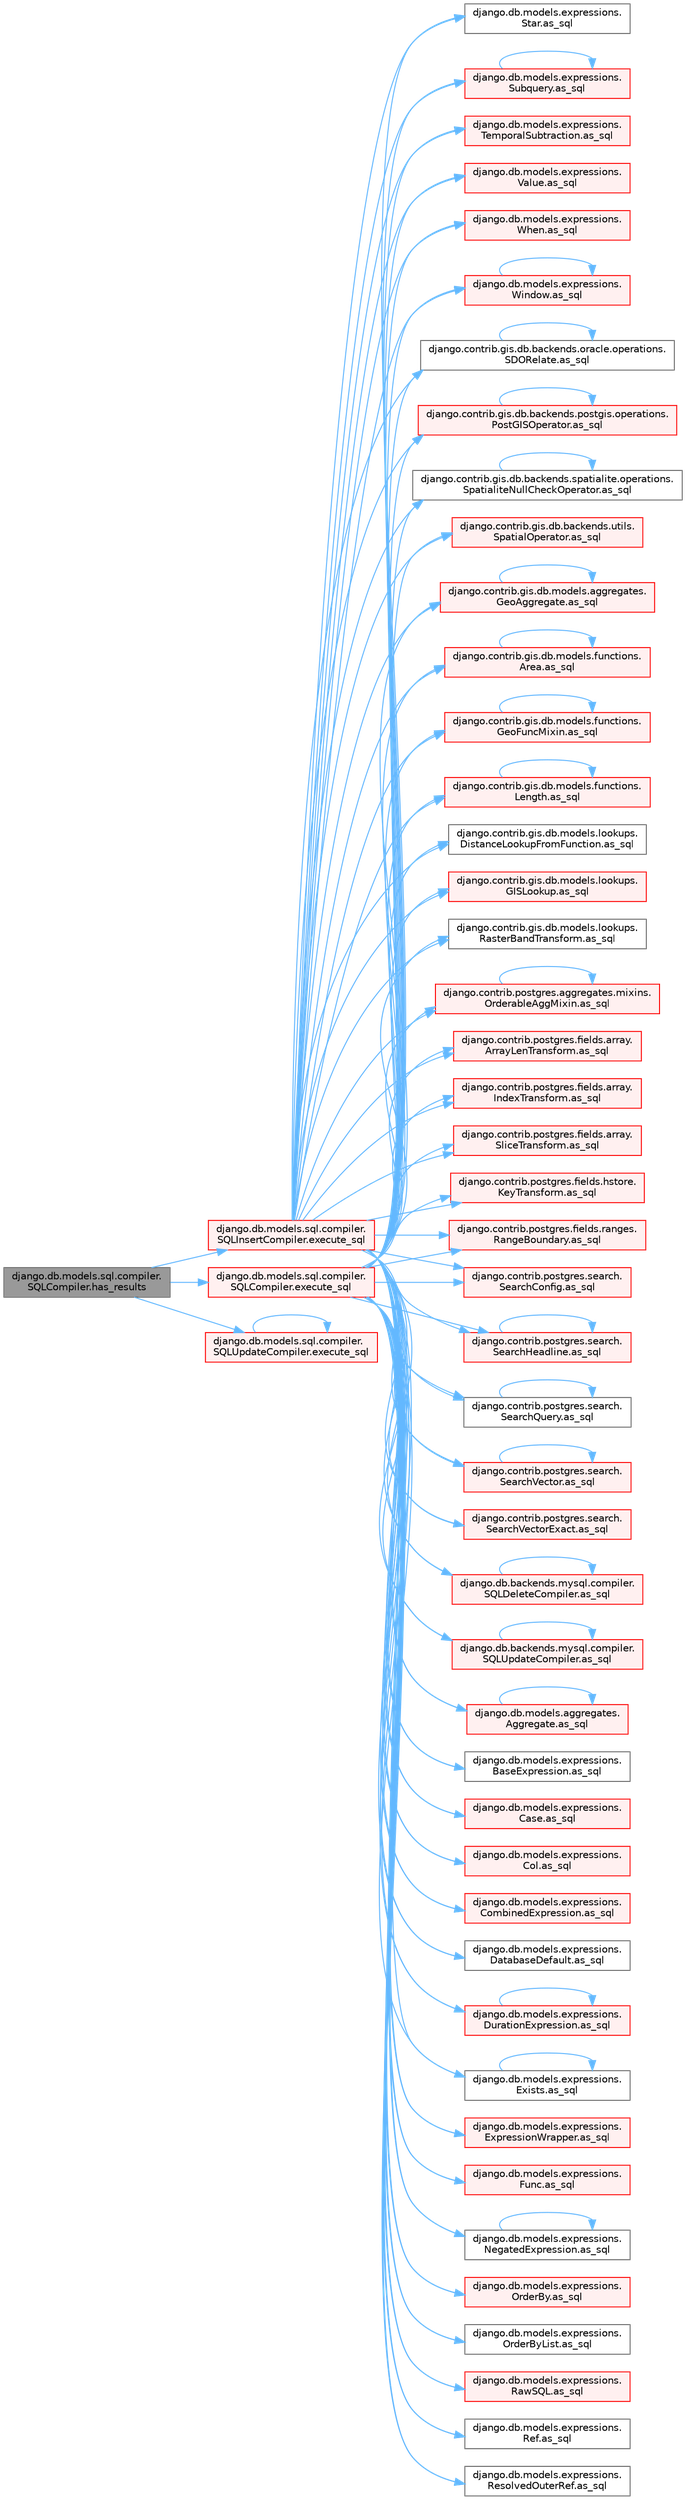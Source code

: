 digraph "django.db.models.sql.compiler.SQLCompiler.has_results"
{
 // LATEX_PDF_SIZE
  bgcolor="transparent";
  edge [fontname=Helvetica,fontsize=10,labelfontname=Helvetica,labelfontsize=10];
  node [fontname=Helvetica,fontsize=10,shape=box,height=0.2,width=0.4];
  rankdir="LR";
  Node1 [id="Node000001",label="django.db.models.sql.compiler.\lSQLCompiler.has_results",height=0.2,width=0.4,color="gray40", fillcolor="grey60", style="filled", fontcolor="black",tooltip=" "];
  Node1 -> Node2 [id="edge1_Node000001_Node000002",color="steelblue1",style="solid",tooltip=" "];
  Node2 [id="Node000002",label="django.db.models.sql.compiler.\lSQLCompiler.execute_sql",height=0.2,width=0.4,color="red", fillcolor="#FFF0F0", style="filled",URL="$classdjango_1_1db_1_1models_1_1sql_1_1compiler_1_1_s_q_l_compiler.html#a07cbbc7958a72203f8ebe9ba29b9356f",tooltip=" "];
  Node2 -> Node3 [id="edge2_Node000002_Node000003",color="steelblue1",style="solid",tooltip=" "];
  Node3 [id="Node000003",label="django.contrib.gis.db.backends.oracle.operations.\lSDORelate.as_sql",height=0.2,width=0.4,color="grey40", fillcolor="white", style="filled",URL="$classdjango_1_1contrib_1_1gis_1_1db_1_1backends_1_1oracle_1_1operations_1_1_s_d_o_relate.html#a94a46f8ba923b89907f5cd3e302cf785",tooltip=" "];
  Node3 -> Node3 [id="edge3_Node000003_Node000003",color="steelblue1",style="solid",tooltip=" "];
  Node2 -> Node4 [id="edge4_Node000002_Node000004",color="steelblue1",style="solid",tooltip=" "];
  Node4 [id="Node000004",label="django.contrib.gis.db.backends.postgis.operations.\lPostGISOperator.as_sql",height=0.2,width=0.4,color="red", fillcolor="#FFF0F0", style="filled",URL="$classdjango_1_1contrib_1_1gis_1_1db_1_1backends_1_1postgis_1_1operations_1_1_post_g_i_s_operator.html#aa35b834f6a2671b6a8f833dc68189fa9",tooltip=" "];
  Node4 -> Node4 [id="edge5_Node000004_Node000004",color="steelblue1",style="solid",tooltip=" "];
  Node2 -> Node7 [id="edge6_Node000002_Node000007",color="steelblue1",style="solid",tooltip=" "];
  Node7 [id="Node000007",label="django.contrib.gis.db.backends.spatialite.operations.\lSpatialiteNullCheckOperator.as_sql",height=0.2,width=0.4,color="grey40", fillcolor="white", style="filled",URL="$classdjango_1_1contrib_1_1gis_1_1db_1_1backends_1_1spatialite_1_1operations_1_1_spatialite_null_check_operator.html#a7de00b7a9cbecd0297b8bcb830a030e5",tooltip=" "];
  Node7 -> Node7 [id="edge7_Node000007_Node000007",color="steelblue1",style="solid",tooltip=" "];
  Node2 -> Node8 [id="edge8_Node000002_Node000008",color="steelblue1",style="solid",tooltip=" "];
  Node8 [id="Node000008",label="django.contrib.gis.db.backends.utils.\lSpatialOperator.as_sql",height=0.2,width=0.4,color="red", fillcolor="#FFF0F0", style="filled",URL="$classdjango_1_1contrib_1_1gis_1_1db_1_1backends_1_1utils_1_1_spatial_operator.html#a27e0a4f12f3315d2376c039fcd0aeb47",tooltip=" "];
  Node2 -> Node13 [id="edge9_Node000002_Node000013",color="steelblue1",style="solid",tooltip=" "];
  Node13 [id="Node000013",label="django.contrib.gis.db.models.aggregates.\lGeoAggregate.as_sql",height=0.2,width=0.4,color="red", fillcolor="#FFF0F0", style="filled",URL="$classdjango_1_1contrib_1_1gis_1_1db_1_1models_1_1aggregates_1_1_geo_aggregate.html#ad3813945e069a3c8f2de1db6244a865e",tooltip=" "];
  Node13 -> Node13 [id="edge10_Node000013_Node000013",color="steelblue1",style="solid",tooltip=" "];
  Node2 -> Node4535 [id="edge11_Node000002_Node004535",color="steelblue1",style="solid",tooltip=" "];
  Node4535 [id="Node004535",label="django.contrib.gis.db.models.functions.\lArea.as_sql",height=0.2,width=0.4,color="red", fillcolor="#FFF0F0", style="filled",URL="$classdjango_1_1contrib_1_1gis_1_1db_1_1models_1_1functions_1_1_area.html#aec6730ff969e960f68b84a63a3714261",tooltip=" "];
  Node4535 -> Node4535 [id="edge12_Node004535_Node004535",color="steelblue1",style="solid",tooltip=" "];
  Node2 -> Node4536 [id="edge13_Node000002_Node004536",color="steelblue1",style="solid",tooltip=" "];
  Node4536 [id="Node004536",label="django.contrib.gis.db.models.functions.\lGeoFuncMixin.as_sql",height=0.2,width=0.4,color="red", fillcolor="#FFF0F0", style="filled",URL="$classdjango_1_1contrib_1_1gis_1_1db_1_1models_1_1functions_1_1_geo_func_mixin.html#a682492f2db975199ae0b1249f40dccdb",tooltip=" "];
  Node4536 -> Node4536 [id="edge14_Node004536_Node004536",color="steelblue1",style="solid",tooltip=" "];
  Node2 -> Node4538 [id="edge15_Node000002_Node004538",color="steelblue1",style="solid",tooltip=" "];
  Node4538 [id="Node004538",label="django.contrib.gis.db.models.functions.\lLength.as_sql",height=0.2,width=0.4,color="red", fillcolor="#FFF0F0", style="filled",URL="$classdjango_1_1contrib_1_1gis_1_1db_1_1models_1_1functions_1_1_length.html#a9cf18ee44326e19ef93c771ded0e14d8",tooltip=" "];
  Node4538 -> Node4538 [id="edge16_Node004538_Node004538",color="steelblue1",style="solid",tooltip=" "];
  Node2 -> Node4539 [id="edge17_Node000002_Node004539",color="steelblue1",style="solid",tooltip=" "];
  Node4539 [id="Node004539",label="django.contrib.gis.db.models.lookups.\lDistanceLookupFromFunction.as_sql",height=0.2,width=0.4,color="grey40", fillcolor="white", style="filled",URL="$classdjango_1_1contrib_1_1gis_1_1db_1_1models_1_1lookups_1_1_distance_lookup_from_function.html#a2b52a19e5208424ea2ae1ebfae29e1e6",tooltip=" "];
  Node2 -> Node4540 [id="edge18_Node000002_Node004540",color="steelblue1",style="solid",tooltip=" "];
  Node4540 [id="Node004540",label="django.contrib.gis.db.models.lookups.\lGISLookup.as_sql",height=0.2,width=0.4,color="red", fillcolor="#FFF0F0", style="filled",URL="$classdjango_1_1contrib_1_1gis_1_1db_1_1models_1_1lookups_1_1_g_i_s_lookup.html#a205b0f4d374825c94cddf5a23b4a415f",tooltip=" "];
  Node2 -> Node4579 [id="edge19_Node000002_Node004579",color="steelblue1",style="solid",tooltip=" "];
  Node4579 [id="Node004579",label="django.contrib.gis.db.models.lookups.\lRasterBandTransform.as_sql",height=0.2,width=0.4,color="grey40", fillcolor="white", style="filled",URL="$classdjango_1_1contrib_1_1gis_1_1db_1_1models_1_1lookups_1_1_raster_band_transform.html#a00ed7d46e11c06b2f9d949b4af49f286",tooltip=" "];
  Node2 -> Node4580 [id="edge20_Node000002_Node004580",color="steelblue1",style="solid",tooltip=" "];
  Node4580 [id="Node004580",label="django.contrib.postgres.aggregates.mixins.\lOrderableAggMixin.as_sql",height=0.2,width=0.4,color="red", fillcolor="#FFF0F0", style="filled",URL="$classdjango_1_1contrib_1_1postgres_1_1aggregates_1_1mixins_1_1_orderable_agg_mixin.html#a7f63e2c24bf63dca707c46b7ce56e32e",tooltip=" "];
  Node4580 -> Node4580 [id="edge21_Node004580_Node004580",color="steelblue1",style="solid",tooltip=" "];
  Node2 -> Node4581 [id="edge22_Node000002_Node004581",color="steelblue1",style="solid",tooltip=" "];
  Node4581 [id="Node004581",label="django.contrib.postgres.fields.array.\lArrayLenTransform.as_sql",height=0.2,width=0.4,color="red", fillcolor="#FFF0F0", style="filled",URL="$classdjango_1_1contrib_1_1postgres_1_1fields_1_1array_1_1_array_len_transform.html#a1732ce083ddfe41fa57c60af4caa87f8",tooltip=" "];
  Node2 -> Node4582 [id="edge23_Node000002_Node004582",color="steelblue1",style="solid",tooltip=" "];
  Node4582 [id="Node004582",label="django.contrib.postgres.fields.array.\lIndexTransform.as_sql",height=0.2,width=0.4,color="red", fillcolor="#FFF0F0", style="filled",URL="$classdjango_1_1contrib_1_1postgres_1_1fields_1_1array_1_1_index_transform.html#aa3768b799c70ccd1a20642f974723bc7",tooltip=" "];
  Node2 -> Node4583 [id="edge24_Node000002_Node004583",color="steelblue1",style="solid",tooltip=" "];
  Node4583 [id="Node004583",label="django.contrib.postgres.fields.array.\lSliceTransform.as_sql",height=0.2,width=0.4,color="red", fillcolor="#FFF0F0", style="filled",URL="$classdjango_1_1contrib_1_1postgres_1_1fields_1_1array_1_1_slice_transform.html#adc5e91e1d2ce6e9bbee3be2837596d21",tooltip=" "];
  Node2 -> Node4584 [id="edge25_Node000002_Node004584",color="steelblue1",style="solid",tooltip=" "];
  Node4584 [id="Node004584",label="django.contrib.postgres.fields.hstore.\lKeyTransform.as_sql",height=0.2,width=0.4,color="red", fillcolor="#FFF0F0", style="filled",URL="$classdjango_1_1contrib_1_1postgres_1_1fields_1_1hstore_1_1_key_transform.html#ab7e8f8c9260cb2e64bab2a1c13d1fc9b",tooltip=" "];
  Node2 -> Node4585 [id="edge26_Node000002_Node004585",color="steelblue1",style="solid",tooltip=" "];
  Node4585 [id="Node004585",label="django.contrib.postgres.fields.ranges.\lRangeBoundary.as_sql",height=0.2,width=0.4,color="red", fillcolor="#FFF0F0", style="filled",URL="$classdjango_1_1contrib_1_1postgres_1_1fields_1_1ranges_1_1_range_boundary.html#a273834079a2e89779dba3e936c23a8da",tooltip=" "];
  Node2 -> Node4586 [id="edge27_Node000002_Node004586",color="steelblue1",style="solid",tooltip=" "];
  Node4586 [id="Node004586",label="django.contrib.postgres.search.\lSearchConfig.as_sql",height=0.2,width=0.4,color="red", fillcolor="#FFF0F0", style="filled",URL="$classdjango_1_1contrib_1_1postgres_1_1search_1_1_search_config.html#a7ba29d44cd2f2990ed340379e8af2013",tooltip=" "];
  Node2 -> Node4587 [id="edge28_Node000002_Node004587",color="steelblue1",style="solid",tooltip=" "];
  Node4587 [id="Node004587",label="django.contrib.postgres.search.\lSearchHeadline.as_sql",height=0.2,width=0.4,color="red", fillcolor="#FFF0F0", style="filled",URL="$classdjango_1_1contrib_1_1postgres_1_1search_1_1_search_headline.html#a1305fdd710fd745a4f7e2793911b1ff0",tooltip=" "];
  Node4587 -> Node4587 [id="edge29_Node004587_Node004587",color="steelblue1",style="solid",tooltip=" "];
  Node2 -> Node4588 [id="edge30_Node000002_Node004588",color="steelblue1",style="solid",tooltip=" "];
  Node4588 [id="Node004588",label="django.contrib.postgres.search.\lSearchQuery.as_sql",height=0.2,width=0.4,color="grey40", fillcolor="white", style="filled",URL="$classdjango_1_1contrib_1_1postgres_1_1search_1_1_search_query.html#a179b9360318da20453e3f36c0e206290",tooltip=" "];
  Node4588 -> Node4588 [id="edge31_Node004588_Node004588",color="steelblue1",style="solid",tooltip=" "];
  Node2 -> Node4589 [id="edge32_Node000002_Node004589",color="steelblue1",style="solid",tooltip=" "];
  Node4589 [id="Node004589",label="django.contrib.postgres.search.\lSearchVector.as_sql",height=0.2,width=0.4,color="red", fillcolor="#FFF0F0", style="filled",URL="$classdjango_1_1contrib_1_1postgres_1_1search_1_1_search_vector.html#a05812851011102db0b0966e4853bb77a",tooltip=" "];
  Node4589 -> Node4589 [id="edge33_Node004589_Node004589",color="steelblue1",style="solid",tooltip=" "];
  Node2 -> Node4590 [id="edge34_Node000002_Node004590",color="steelblue1",style="solid",tooltip=" "];
  Node4590 [id="Node004590",label="django.contrib.postgres.search.\lSearchVectorExact.as_sql",height=0.2,width=0.4,color="red", fillcolor="#FFF0F0", style="filled",URL="$classdjango_1_1contrib_1_1postgres_1_1search_1_1_search_vector_exact.html#a6c2ef3f70f628015bf404fa3fd413f87",tooltip=" "];
  Node2 -> Node4591 [id="edge35_Node000002_Node004591",color="steelblue1",style="solid",tooltip=" "];
  Node4591 [id="Node004591",label="django.db.backends.mysql.compiler.\lSQLDeleteCompiler.as_sql",height=0.2,width=0.4,color="red", fillcolor="#FFF0F0", style="filled",URL="$classdjango_1_1db_1_1backends_1_1mysql_1_1compiler_1_1_s_q_l_delete_compiler.html#a71d0cb490cf857ffa3af19927999a391",tooltip=" "];
  Node4591 -> Node4591 [id="edge36_Node004591_Node004591",color="steelblue1",style="solid",tooltip=" "];
  Node2 -> Node4616 [id="edge37_Node000002_Node004616",color="steelblue1",style="solid",tooltip=" "];
  Node4616 [id="Node004616",label="django.db.backends.mysql.compiler.\lSQLUpdateCompiler.as_sql",height=0.2,width=0.4,color="red", fillcolor="#FFF0F0", style="filled",URL="$classdjango_1_1db_1_1backends_1_1mysql_1_1compiler_1_1_s_q_l_update_compiler.html#a6a7dd775b5cf1da0496f37d18d26ba8c",tooltip=" "];
  Node4616 -> Node4616 [id="edge38_Node004616_Node004616",color="steelblue1",style="solid",tooltip=" "];
  Node2 -> Node4621 [id="edge39_Node000002_Node004621",color="steelblue1",style="solid",tooltip=" "];
  Node4621 [id="Node004621",label="django.db.models.aggregates.\lAggregate.as_sql",height=0.2,width=0.4,color="red", fillcolor="#FFF0F0", style="filled",URL="$classdjango_1_1db_1_1models_1_1aggregates_1_1_aggregate.html#aeb213202f480fabf5956d513efab08d6",tooltip=" "];
  Node4621 -> Node4621 [id="edge40_Node004621_Node004621",color="steelblue1",style="solid",tooltip=" "];
  Node2 -> Node4623 [id="edge41_Node000002_Node004623",color="steelblue1",style="solid",tooltip=" "];
  Node4623 [id="Node004623",label="django.db.models.expressions.\lBaseExpression.as_sql",height=0.2,width=0.4,color="grey40", fillcolor="white", style="filled",URL="$classdjango_1_1db_1_1models_1_1expressions_1_1_base_expression.html#ad376c5a8082d66cf12725ac7ab9b0957",tooltip=" "];
  Node2 -> Node4624 [id="edge42_Node000002_Node004624",color="steelblue1",style="solid",tooltip=" "];
  Node4624 [id="Node004624",label="django.db.models.expressions.\lCase.as_sql",height=0.2,width=0.4,color="red", fillcolor="#FFF0F0", style="filled",URL="$classdjango_1_1db_1_1models_1_1expressions_1_1_case.html#a41d0d2712521088615ae784d16c4b2fb",tooltip=" "];
  Node2 -> Node4627 [id="edge43_Node000002_Node004627",color="steelblue1",style="solid",tooltip=" "];
  Node4627 [id="Node004627",label="django.db.models.expressions.\lCol.as_sql",height=0.2,width=0.4,color="red", fillcolor="#FFF0F0", style="filled",URL="$classdjango_1_1db_1_1models_1_1expressions_1_1_col.html#a9092e663003e5ecd1345b37792ad4bb9",tooltip=" "];
  Node2 -> Node4628 [id="edge44_Node000002_Node004628",color="steelblue1",style="solid",tooltip=" "];
  Node4628 [id="Node004628",label="django.db.models.expressions.\lCombinedExpression.as_sql",height=0.2,width=0.4,color="red", fillcolor="#FFF0F0", style="filled",URL="$classdjango_1_1db_1_1models_1_1expressions_1_1_combined_expression.html#ae71a1cce92848d2078acdf81322a39db",tooltip=" "];
  Node2 -> Node4629 [id="edge45_Node000002_Node004629",color="steelblue1",style="solid",tooltip=" "];
  Node4629 [id="Node004629",label="django.db.models.expressions.\lDatabaseDefault.as_sql",height=0.2,width=0.4,color="grey40", fillcolor="white", style="filled",URL="$classdjango_1_1db_1_1models_1_1expressions_1_1_database_default.html#a8c75d2f7033ce1a7741f1874c5c7edd9",tooltip=" "];
  Node2 -> Node4630 [id="edge46_Node000002_Node004630",color="steelblue1",style="solid",tooltip=" "];
  Node4630 [id="Node004630",label="django.db.models.expressions.\lDurationExpression.as_sql",height=0.2,width=0.4,color="red", fillcolor="#FFF0F0", style="filled",URL="$classdjango_1_1db_1_1models_1_1expressions_1_1_duration_expression.html#a96fb041a2c24cc95a51f9a86634a4837",tooltip=" "];
  Node4630 -> Node4630 [id="edge47_Node004630_Node004630",color="steelblue1",style="solid",tooltip=" "];
  Node2 -> Node4631 [id="edge48_Node000002_Node004631",color="steelblue1",style="solid",tooltip=" "];
  Node4631 [id="Node004631",label="django.db.models.expressions.\lExists.as_sql",height=0.2,width=0.4,color="grey40", fillcolor="white", style="filled",URL="$classdjango_1_1db_1_1models_1_1expressions_1_1_exists.html#aca1b291f17b62ded84b1621ee2048632",tooltip=" "];
  Node4631 -> Node4631 [id="edge49_Node004631_Node004631",color="steelblue1",style="solid",tooltip=" "];
  Node2 -> Node4632 [id="edge50_Node000002_Node004632",color="steelblue1",style="solid",tooltip=" "];
  Node4632 [id="Node004632",label="django.db.models.expressions.\lExpressionWrapper.as_sql",height=0.2,width=0.4,color="red", fillcolor="#FFF0F0", style="filled",URL="$classdjango_1_1db_1_1models_1_1expressions_1_1_expression_wrapper.html#a49f0ca24c80021e9207624f26f449ae7",tooltip=" "];
  Node2 -> Node4633 [id="edge51_Node000002_Node004633",color="steelblue1",style="solid",tooltip=" "];
  Node4633 [id="Node004633",label="django.db.models.expressions.\lFunc.as_sql",height=0.2,width=0.4,color="red", fillcolor="#FFF0F0", style="filled",URL="$classdjango_1_1db_1_1models_1_1expressions_1_1_func.html#a02c8cebd3b72619f302e1dd2b1b8814d",tooltip=" "];
  Node2 -> Node4634 [id="edge52_Node000002_Node004634",color="steelblue1",style="solid",tooltip=" "];
  Node4634 [id="Node004634",label="django.db.models.expressions.\lNegatedExpression.as_sql",height=0.2,width=0.4,color="grey40", fillcolor="white", style="filled",URL="$classdjango_1_1db_1_1models_1_1expressions_1_1_negated_expression.html#aaaec97c4f3c1b63fa58f4d55f93113ac",tooltip=" "];
  Node4634 -> Node4634 [id="edge53_Node004634_Node004634",color="steelblue1",style="solid",tooltip=" "];
  Node2 -> Node4635 [id="edge54_Node000002_Node004635",color="steelblue1",style="solid",tooltip=" "];
  Node4635 [id="Node004635",label="django.db.models.expressions.\lOrderBy.as_sql",height=0.2,width=0.4,color="red", fillcolor="#FFF0F0", style="filled",URL="$classdjango_1_1db_1_1models_1_1expressions_1_1_order_by.html#a0f30765b95d25721e3ee9ec3466c74c9",tooltip=" "];
  Node2 -> Node4636 [id="edge55_Node000002_Node004636",color="steelblue1",style="solid",tooltip=" "];
  Node4636 [id="Node004636",label="django.db.models.expressions.\lOrderByList.as_sql",height=0.2,width=0.4,color="grey40", fillcolor="white", style="filled",URL="$classdjango_1_1db_1_1models_1_1expressions_1_1_order_by_list.html#a8c2d1a9a673c6bf014b34e1af5460f89",tooltip=" "];
  Node2 -> Node4637 [id="edge56_Node000002_Node004637",color="steelblue1",style="solid",tooltip=" "];
  Node4637 [id="Node004637",label="django.db.models.expressions.\lRawSQL.as_sql",height=0.2,width=0.4,color="red", fillcolor="#FFF0F0", style="filled",URL="$classdjango_1_1db_1_1models_1_1expressions_1_1_raw_s_q_l.html#a0f5ee8e122d3ea15197eaeb226d30aa7",tooltip=" "];
  Node2 -> Node4638 [id="edge57_Node000002_Node004638",color="steelblue1",style="solid",tooltip=" "];
  Node4638 [id="Node004638",label="django.db.models.expressions.\lRef.as_sql",height=0.2,width=0.4,color="grey40", fillcolor="white", style="filled",URL="$classdjango_1_1db_1_1models_1_1expressions_1_1_ref.html#a7321fe8eb10ad31e27de8e2a15989961",tooltip=" "];
  Node2 -> Node4639 [id="edge58_Node000002_Node004639",color="steelblue1",style="solid",tooltip=" "];
  Node4639 [id="Node004639",label="django.db.models.expressions.\lResolvedOuterRef.as_sql",height=0.2,width=0.4,color="grey40", fillcolor="white", style="filled",URL="$classdjango_1_1db_1_1models_1_1expressions_1_1_resolved_outer_ref.html#a101ac05405f0e5c7d57db41e372afdb0",tooltip=" "];
  Node2 -> Node4640 [id="edge59_Node000002_Node004640",color="steelblue1",style="solid",tooltip=" "];
  Node4640 [id="Node004640",label="django.db.models.expressions.\lStar.as_sql",height=0.2,width=0.4,color="grey40", fillcolor="white", style="filled",URL="$classdjango_1_1db_1_1models_1_1expressions_1_1_star.html#a6a5e49f5bfa0ce97529447486291dbb0",tooltip=" "];
  Node2 -> Node4641 [id="edge60_Node000002_Node004641",color="steelblue1",style="solid",tooltip=" "];
  Node4641 [id="Node004641",label="django.db.models.expressions.\lSubquery.as_sql",height=0.2,width=0.4,color="red", fillcolor="#FFF0F0", style="filled",URL="$classdjango_1_1db_1_1models_1_1expressions_1_1_subquery.html#a275782cddf0cdd39d2f8378c8a80431d",tooltip=" "];
  Node4641 -> Node4641 [id="edge61_Node004641_Node004641",color="steelblue1",style="solid",tooltip=" "];
  Node2 -> Node4642 [id="edge62_Node000002_Node004642",color="steelblue1",style="solid",tooltip=" "];
  Node4642 [id="Node004642",label="django.db.models.expressions.\lTemporalSubtraction.as_sql",height=0.2,width=0.4,color="red", fillcolor="#FFF0F0", style="filled",URL="$classdjango_1_1db_1_1models_1_1expressions_1_1_temporal_subtraction.html#af51d70898060ebb4f832228292041c24",tooltip=" "];
  Node2 -> Node4643 [id="edge63_Node000002_Node004643",color="steelblue1",style="solid",tooltip=" "];
  Node4643 [id="Node004643",label="django.db.models.expressions.\lValue.as_sql",height=0.2,width=0.4,color="red", fillcolor="#FFF0F0", style="filled",URL="$classdjango_1_1db_1_1models_1_1expressions_1_1_value.html#a2471e71c0db69e52fdb3016f8e97a111",tooltip=" "];
  Node2 -> Node4644 [id="edge64_Node000002_Node004644",color="steelblue1",style="solid",tooltip=" "];
  Node4644 [id="Node004644",label="django.db.models.expressions.\lWhen.as_sql",height=0.2,width=0.4,color="red", fillcolor="#FFF0F0", style="filled",URL="$classdjango_1_1db_1_1models_1_1expressions_1_1_when.html#ab0a0b55cdc26b80c5da528226f77fd44",tooltip=" "];
  Node2 -> Node4645 [id="edge65_Node000002_Node004645",color="steelblue1",style="solid",tooltip=" "];
  Node4645 [id="Node004645",label="django.db.models.expressions.\lWindow.as_sql",height=0.2,width=0.4,color="red", fillcolor="#FFF0F0", style="filled",URL="$classdjango_1_1db_1_1models_1_1expressions_1_1_window.html#afcd7a18df09668e4be5ede849effc37a",tooltip=" "];
  Node4645 -> Node4645 [id="edge66_Node004645_Node004645",color="steelblue1",style="solid",tooltip=" "];
  Node1 -> Node4715 [id="edge67_Node000001_Node004715",color="steelblue1",style="solid",tooltip=" "];
  Node4715 [id="Node004715",label="django.db.models.sql.compiler.\lSQLInsertCompiler.execute_sql",height=0.2,width=0.4,color="red", fillcolor="#FFF0F0", style="filled",URL="$classdjango_1_1db_1_1models_1_1sql_1_1compiler_1_1_s_q_l_insert_compiler.html#a59b977e6c439adafa1c3b0092dd7074f",tooltip=" "];
  Node4715 -> Node3 [id="edge68_Node004715_Node000003",color="steelblue1",style="solid",tooltip=" "];
  Node4715 -> Node4 [id="edge69_Node004715_Node000004",color="steelblue1",style="solid",tooltip=" "];
  Node4715 -> Node7 [id="edge70_Node004715_Node000007",color="steelblue1",style="solid",tooltip=" "];
  Node4715 -> Node8 [id="edge71_Node004715_Node000008",color="steelblue1",style="solid",tooltip=" "];
  Node4715 -> Node13 [id="edge72_Node004715_Node000013",color="steelblue1",style="solid",tooltip=" "];
  Node4715 -> Node4535 [id="edge73_Node004715_Node004535",color="steelblue1",style="solid",tooltip=" "];
  Node4715 -> Node4536 [id="edge74_Node004715_Node004536",color="steelblue1",style="solid",tooltip=" "];
  Node4715 -> Node4538 [id="edge75_Node004715_Node004538",color="steelblue1",style="solid",tooltip=" "];
  Node4715 -> Node4539 [id="edge76_Node004715_Node004539",color="steelblue1",style="solid",tooltip=" "];
  Node4715 -> Node4540 [id="edge77_Node004715_Node004540",color="steelblue1",style="solid",tooltip=" "];
  Node4715 -> Node4579 [id="edge78_Node004715_Node004579",color="steelblue1",style="solid",tooltip=" "];
  Node4715 -> Node4580 [id="edge79_Node004715_Node004580",color="steelblue1",style="solid",tooltip=" "];
  Node4715 -> Node4581 [id="edge80_Node004715_Node004581",color="steelblue1",style="solid",tooltip=" "];
  Node4715 -> Node4582 [id="edge81_Node004715_Node004582",color="steelblue1",style="solid",tooltip=" "];
  Node4715 -> Node4583 [id="edge82_Node004715_Node004583",color="steelblue1",style="solid",tooltip=" "];
  Node4715 -> Node4584 [id="edge83_Node004715_Node004584",color="steelblue1",style="solid",tooltip=" "];
  Node4715 -> Node4585 [id="edge84_Node004715_Node004585",color="steelblue1",style="solid",tooltip=" "];
  Node4715 -> Node4586 [id="edge85_Node004715_Node004586",color="steelblue1",style="solid",tooltip=" "];
  Node4715 -> Node4587 [id="edge86_Node004715_Node004587",color="steelblue1",style="solid",tooltip=" "];
  Node4715 -> Node4588 [id="edge87_Node004715_Node004588",color="steelblue1",style="solid",tooltip=" "];
  Node4715 -> Node4589 [id="edge88_Node004715_Node004589",color="steelblue1",style="solid",tooltip=" "];
  Node4715 -> Node4590 [id="edge89_Node004715_Node004590",color="steelblue1",style="solid",tooltip=" "];
  Node4715 -> Node4591 [id="edge90_Node004715_Node004591",color="steelblue1",style="solid",tooltip=" "];
  Node4715 -> Node4616 [id="edge91_Node004715_Node004616",color="steelblue1",style="solid",tooltip=" "];
  Node4715 -> Node4621 [id="edge92_Node004715_Node004621",color="steelblue1",style="solid",tooltip=" "];
  Node4715 -> Node4623 [id="edge93_Node004715_Node004623",color="steelblue1",style="solid",tooltip=" "];
  Node4715 -> Node4624 [id="edge94_Node004715_Node004624",color="steelblue1",style="solid",tooltip=" "];
  Node4715 -> Node4627 [id="edge95_Node004715_Node004627",color="steelblue1",style="solid",tooltip=" "];
  Node4715 -> Node4628 [id="edge96_Node004715_Node004628",color="steelblue1",style="solid",tooltip=" "];
  Node4715 -> Node4629 [id="edge97_Node004715_Node004629",color="steelblue1",style="solid",tooltip=" "];
  Node4715 -> Node4630 [id="edge98_Node004715_Node004630",color="steelblue1",style="solid",tooltip=" "];
  Node4715 -> Node4631 [id="edge99_Node004715_Node004631",color="steelblue1",style="solid",tooltip=" "];
  Node4715 -> Node4632 [id="edge100_Node004715_Node004632",color="steelblue1",style="solid",tooltip=" "];
  Node4715 -> Node4633 [id="edge101_Node004715_Node004633",color="steelblue1",style="solid",tooltip=" "];
  Node4715 -> Node4634 [id="edge102_Node004715_Node004634",color="steelblue1",style="solid",tooltip=" "];
  Node4715 -> Node4635 [id="edge103_Node004715_Node004635",color="steelblue1",style="solid",tooltip=" "];
  Node4715 -> Node4636 [id="edge104_Node004715_Node004636",color="steelblue1",style="solid",tooltip=" "];
  Node4715 -> Node4637 [id="edge105_Node004715_Node004637",color="steelblue1",style="solid",tooltip=" "];
  Node4715 -> Node4638 [id="edge106_Node004715_Node004638",color="steelblue1",style="solid",tooltip=" "];
  Node4715 -> Node4639 [id="edge107_Node004715_Node004639",color="steelblue1",style="solid",tooltip=" "];
  Node4715 -> Node4640 [id="edge108_Node004715_Node004640",color="steelblue1",style="solid",tooltip=" "];
  Node4715 -> Node4641 [id="edge109_Node004715_Node004641",color="steelblue1",style="solid",tooltip=" "];
  Node4715 -> Node4642 [id="edge110_Node004715_Node004642",color="steelblue1",style="solid",tooltip=" "];
  Node4715 -> Node4643 [id="edge111_Node004715_Node004643",color="steelblue1",style="solid",tooltip=" "];
  Node4715 -> Node4644 [id="edge112_Node004715_Node004644",color="steelblue1",style="solid",tooltip=" "];
  Node4715 -> Node4645 [id="edge113_Node004715_Node004645",color="steelblue1",style="solid",tooltip=" "];
  Node1 -> Node4716 [id="edge114_Node000001_Node004716",color="steelblue1",style="solid",tooltip=" "];
  Node4716 [id="Node004716",label="django.db.models.sql.compiler.\lSQLUpdateCompiler.execute_sql",height=0.2,width=0.4,color="red", fillcolor="#FFF0F0", style="filled",URL="$classdjango_1_1db_1_1models_1_1sql_1_1compiler_1_1_s_q_l_update_compiler.html#a84724c5297d03c262688a039f6b41b63",tooltip=" "];
  Node4716 -> Node4716 [id="edge115_Node004716_Node004716",color="steelblue1",style="solid",tooltip=" "];
}
